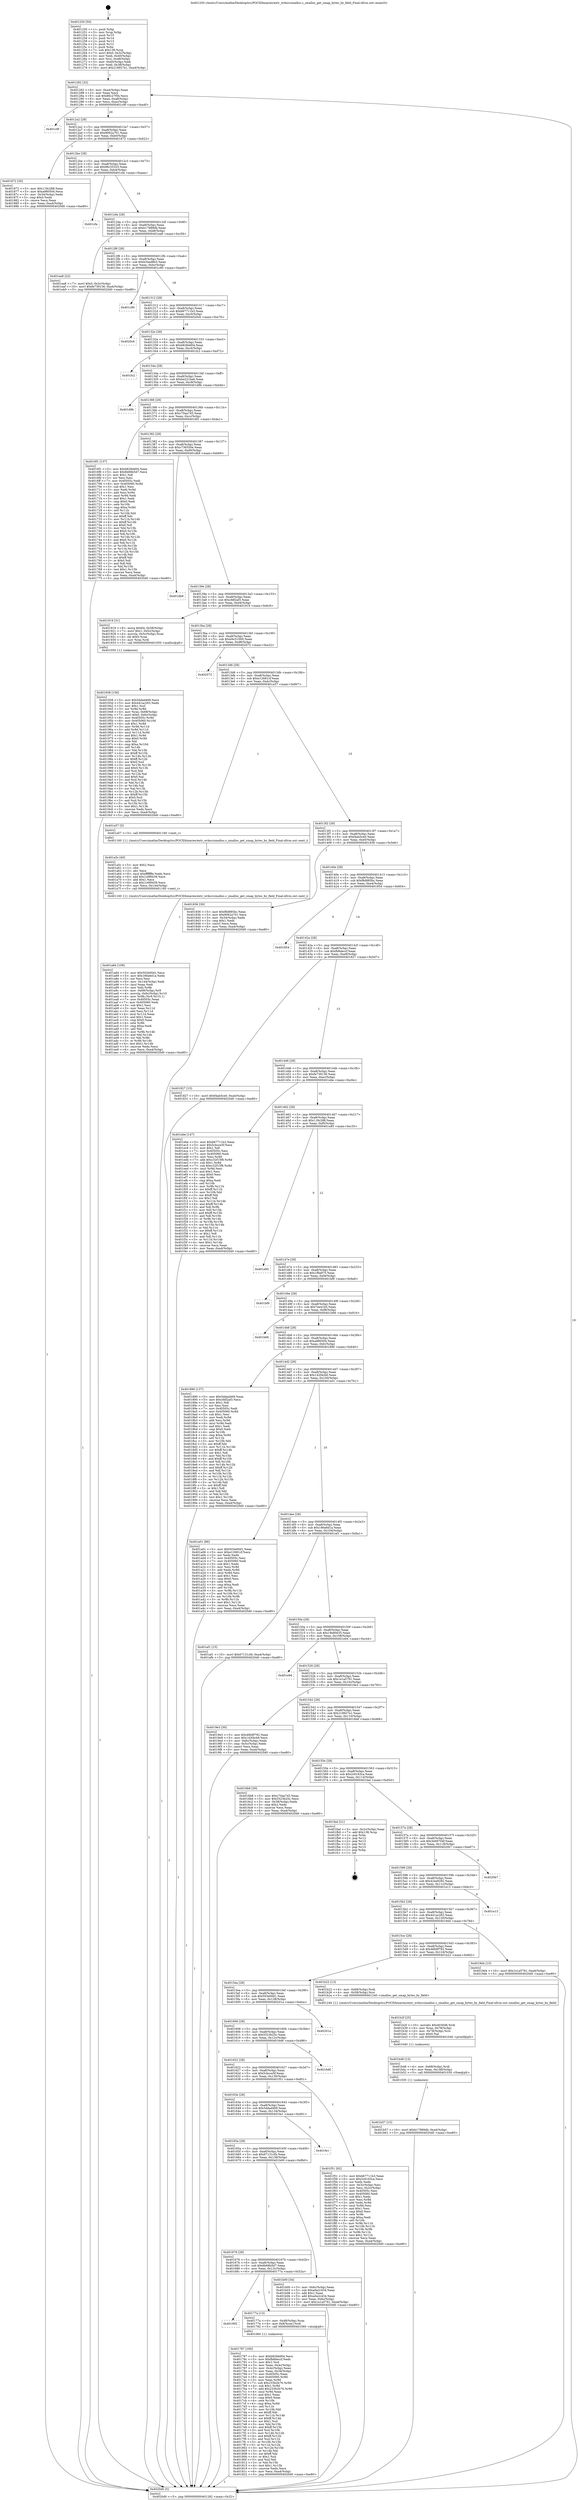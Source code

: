 digraph "0x401250" {
  label = "0x401250 (/mnt/c/Users/mathe/Desktop/tcc/POCII/binaries/extr_wrksrczmalloc.c_zmalloc_get_smap_bytes_by_field_Final-ollvm.out::main(0))"
  labelloc = "t"
  node[shape=record]

  Entry [label="",width=0.3,height=0.3,shape=circle,fillcolor=black,style=filled]
  "0x401282" [label="{
     0x401282 [32]\l
     | [instrs]\l
     &nbsp;&nbsp;0x401282 \<+6\>: mov -0xa4(%rbp),%eax\l
     &nbsp;&nbsp;0x401288 \<+2\>: mov %eax,%ecx\l
     &nbsp;&nbsp;0x40128a \<+6\>: sub $0x86c27f5b,%ecx\l
     &nbsp;&nbsp;0x401290 \<+6\>: mov %eax,-0xa8(%rbp)\l
     &nbsp;&nbsp;0x401296 \<+6\>: mov %ecx,-0xac(%rbp)\l
     &nbsp;&nbsp;0x40129c \<+6\>: je 0000000000401c9f \<main+0xa4f\>\l
  }"]
  "0x401c9f" [label="{
     0x401c9f\l
  }", style=dashed]
  "0x4012a2" [label="{
     0x4012a2 [28]\l
     | [instrs]\l
     &nbsp;&nbsp;0x4012a2 \<+5\>: jmp 00000000004012a7 \<main+0x57\>\l
     &nbsp;&nbsp;0x4012a7 \<+6\>: mov -0xa8(%rbp),%eax\l
     &nbsp;&nbsp;0x4012ad \<+5\>: sub $0x9062a701,%eax\l
     &nbsp;&nbsp;0x4012b2 \<+6\>: mov %eax,-0xb0(%rbp)\l
     &nbsp;&nbsp;0x4012b8 \<+6\>: je 0000000000401872 \<main+0x622\>\l
  }"]
  Exit [label="",width=0.3,height=0.3,shape=circle,fillcolor=black,style=filled,peripheries=2]
  "0x401872" [label="{
     0x401872 [30]\l
     | [instrs]\l
     &nbsp;&nbsp;0x401872 \<+5\>: mov $0x118c288,%eax\l
     &nbsp;&nbsp;0x401877 \<+5\>: mov $0xa980504,%ecx\l
     &nbsp;&nbsp;0x40187c \<+3\>: mov -0x34(%rbp),%edx\l
     &nbsp;&nbsp;0x40187f \<+3\>: cmp $0x0,%edx\l
     &nbsp;&nbsp;0x401882 \<+3\>: cmove %ecx,%eax\l
     &nbsp;&nbsp;0x401885 \<+6\>: mov %eax,-0xa4(%rbp)\l
     &nbsp;&nbsp;0x40188b \<+5\>: jmp 00000000004020d0 \<main+0xe80\>\l
  }"]
  "0x4012be" [label="{
     0x4012be [28]\l
     | [instrs]\l
     &nbsp;&nbsp;0x4012be \<+5\>: jmp 00000000004012c3 \<main+0x73\>\l
     &nbsp;&nbsp;0x4012c3 \<+6\>: mov -0xa8(%rbp),%eax\l
     &nbsp;&nbsp;0x4012c9 \<+5\>: sub $0x96c35325,%eax\l
     &nbsp;&nbsp;0x4012ce \<+6\>: mov %eax,-0xb4(%rbp)\l
     &nbsp;&nbsp;0x4012d4 \<+6\>: je 0000000000401cfa \<main+0xaaa\>\l
  }"]
  "0x401b57" [label="{
     0x401b57 [15]\l
     | [instrs]\l
     &nbsp;&nbsp;0x401b57 \<+10\>: movl $0xb17989db,-0xa4(%rbp)\l
     &nbsp;&nbsp;0x401b61 \<+5\>: jmp 00000000004020d0 \<main+0xe80\>\l
  }"]
  "0x401cfa" [label="{
     0x401cfa\l
  }", style=dashed]
  "0x4012da" [label="{
     0x4012da [28]\l
     | [instrs]\l
     &nbsp;&nbsp;0x4012da \<+5\>: jmp 00000000004012df \<main+0x8f\>\l
     &nbsp;&nbsp;0x4012df \<+6\>: mov -0xa8(%rbp),%eax\l
     &nbsp;&nbsp;0x4012e5 \<+5\>: sub $0xb17989db,%eax\l
     &nbsp;&nbsp;0x4012ea \<+6\>: mov %eax,-0xb8(%rbp)\l
     &nbsp;&nbsp;0x4012f0 \<+6\>: je 0000000000401ea8 \<main+0xc58\>\l
  }"]
  "0x401b48" [label="{
     0x401b48 [15]\l
     | [instrs]\l
     &nbsp;&nbsp;0x401b48 \<+4\>: mov -0x68(%rbp),%rdi\l
     &nbsp;&nbsp;0x401b4c \<+6\>: mov %eax,-0x148(%rbp)\l
     &nbsp;&nbsp;0x401b52 \<+5\>: call 0000000000401030 \<free@plt\>\l
     | [calls]\l
     &nbsp;&nbsp;0x401030 \{1\} (unknown)\l
  }"]
  "0x401ea8" [label="{
     0x401ea8 [22]\l
     | [instrs]\l
     &nbsp;&nbsp;0x401ea8 \<+7\>: movl $0x0,-0x3c(%rbp)\l
     &nbsp;&nbsp;0x401eaf \<+10\>: movl $0xfe739136,-0xa4(%rbp)\l
     &nbsp;&nbsp;0x401eb9 \<+5\>: jmp 00000000004020d0 \<main+0xe80\>\l
  }"]
  "0x4012f6" [label="{
     0x4012f6 [28]\l
     | [instrs]\l
     &nbsp;&nbsp;0x4012f6 \<+5\>: jmp 00000000004012fb \<main+0xab\>\l
     &nbsp;&nbsp;0x4012fb \<+6\>: mov -0xa8(%rbp),%eax\l
     &nbsp;&nbsp;0x401301 \<+5\>: sub $0xb34ad8b3,%eax\l
     &nbsp;&nbsp;0x401306 \<+6\>: mov %eax,-0xbc(%rbp)\l
     &nbsp;&nbsp;0x40130c \<+6\>: je 0000000000401c90 \<main+0xa40\>\l
  }"]
  "0x401b2f" [label="{
     0x401b2f [25]\l
     | [instrs]\l
     &nbsp;&nbsp;0x401b2f \<+10\>: movabs $0x4030d6,%rdi\l
     &nbsp;&nbsp;0x401b39 \<+4\>: mov %rax,-0x78(%rbp)\l
     &nbsp;&nbsp;0x401b3d \<+4\>: mov -0x78(%rbp),%rsi\l
     &nbsp;&nbsp;0x401b41 \<+2\>: mov $0x0,%al\l
     &nbsp;&nbsp;0x401b43 \<+5\>: call 0000000000401040 \<printf@plt\>\l
     | [calls]\l
     &nbsp;&nbsp;0x401040 \{1\} (unknown)\l
  }"]
  "0x401c90" [label="{
     0x401c90\l
  }", style=dashed]
  "0x401312" [label="{
     0x401312 [28]\l
     | [instrs]\l
     &nbsp;&nbsp;0x401312 \<+5\>: jmp 0000000000401317 \<main+0xc7\>\l
     &nbsp;&nbsp;0x401317 \<+6\>: mov -0xa8(%rbp),%eax\l
     &nbsp;&nbsp;0x40131d \<+5\>: sub $0xb67711b3,%eax\l
     &nbsp;&nbsp;0x401322 \<+6\>: mov %eax,-0xc0(%rbp)\l
     &nbsp;&nbsp;0x401328 \<+6\>: je 00000000004020c6 \<main+0xe76\>\l
  }"]
  "0x401a84" [label="{
     0x401a84 [109]\l
     | [instrs]\l
     &nbsp;&nbsp;0x401a84 \<+5\>: mov $0x503e00d1,%ecx\l
     &nbsp;&nbsp;0x401a89 \<+5\>: mov $0x186a6d1a,%edx\l
     &nbsp;&nbsp;0x401a8e \<+2\>: xor %esi,%esi\l
     &nbsp;&nbsp;0x401a90 \<+6\>: mov -0x144(%rbp),%edi\l
     &nbsp;&nbsp;0x401a96 \<+3\>: imul %eax,%edi\l
     &nbsp;&nbsp;0x401a99 \<+3\>: mov %dil,%r8b\l
     &nbsp;&nbsp;0x401a9c \<+4\>: mov -0x68(%rbp),%r9\l
     &nbsp;&nbsp;0x401aa0 \<+4\>: movslq -0x6c(%rbp),%r10\l
     &nbsp;&nbsp;0x401aa4 \<+4\>: mov %r8b,(%r9,%r10,1)\l
     &nbsp;&nbsp;0x401aa8 \<+7\>: mov 0x40505c,%eax\l
     &nbsp;&nbsp;0x401aaf \<+7\>: mov 0x405060,%edi\l
     &nbsp;&nbsp;0x401ab6 \<+3\>: sub $0x1,%esi\l
     &nbsp;&nbsp;0x401ab9 \<+3\>: mov %eax,%r11d\l
     &nbsp;&nbsp;0x401abc \<+3\>: add %esi,%r11d\l
     &nbsp;&nbsp;0x401abf \<+4\>: imul %r11d,%eax\l
     &nbsp;&nbsp;0x401ac3 \<+3\>: and $0x1,%eax\l
     &nbsp;&nbsp;0x401ac6 \<+3\>: cmp $0x0,%eax\l
     &nbsp;&nbsp;0x401ac9 \<+4\>: sete %r8b\l
     &nbsp;&nbsp;0x401acd \<+3\>: cmp $0xa,%edi\l
     &nbsp;&nbsp;0x401ad0 \<+3\>: setl %bl\l
     &nbsp;&nbsp;0x401ad3 \<+3\>: mov %r8b,%r14b\l
     &nbsp;&nbsp;0x401ad6 \<+3\>: and %bl,%r14b\l
     &nbsp;&nbsp;0x401ad9 \<+3\>: xor %bl,%r8b\l
     &nbsp;&nbsp;0x401adc \<+3\>: or %r8b,%r14b\l
     &nbsp;&nbsp;0x401adf \<+4\>: test $0x1,%r14b\l
     &nbsp;&nbsp;0x401ae3 \<+3\>: cmovne %edx,%ecx\l
     &nbsp;&nbsp;0x401ae6 \<+6\>: mov %ecx,-0xa4(%rbp)\l
     &nbsp;&nbsp;0x401aec \<+5\>: jmp 00000000004020d0 \<main+0xe80\>\l
  }"]
  "0x4020c6" [label="{
     0x4020c6\l
  }", style=dashed]
  "0x40132e" [label="{
     0x40132e [28]\l
     | [instrs]\l
     &nbsp;&nbsp;0x40132e \<+5\>: jmp 0000000000401333 \<main+0xe3\>\l
     &nbsp;&nbsp;0x401333 \<+6\>: mov -0xa8(%rbp),%eax\l
     &nbsp;&nbsp;0x401339 \<+5\>: sub $0xb828dd04,%eax\l
     &nbsp;&nbsp;0x40133e \<+6\>: mov %eax,-0xc4(%rbp)\l
     &nbsp;&nbsp;0x401344 \<+6\>: je 0000000000401fc2 \<main+0xd72\>\l
  }"]
  "0x401a5c" [label="{
     0x401a5c [40]\l
     | [instrs]\l
     &nbsp;&nbsp;0x401a5c \<+5\>: mov $0x2,%ecx\l
     &nbsp;&nbsp;0x401a61 \<+1\>: cltd\l
     &nbsp;&nbsp;0x401a62 \<+2\>: idiv %ecx\l
     &nbsp;&nbsp;0x401a64 \<+6\>: imul $0xfffffffe,%edx,%ecx\l
     &nbsp;&nbsp;0x401a6a \<+6\>: add $0x1c6f9439,%ecx\l
     &nbsp;&nbsp;0x401a70 \<+3\>: add $0x1,%ecx\l
     &nbsp;&nbsp;0x401a73 \<+6\>: sub $0x1c6f9439,%ecx\l
     &nbsp;&nbsp;0x401a79 \<+6\>: mov %ecx,-0x144(%rbp)\l
     &nbsp;&nbsp;0x401a7f \<+5\>: call 0000000000401160 \<next_i\>\l
     | [calls]\l
     &nbsp;&nbsp;0x401160 \{1\} (/mnt/c/Users/mathe/Desktop/tcc/POCII/binaries/extr_wrksrczmalloc.c_zmalloc_get_smap_bytes_by_field_Final-ollvm.out::next_i)\l
  }"]
  "0x401fc2" [label="{
     0x401fc2\l
  }", style=dashed]
  "0x40134a" [label="{
     0x40134a [28]\l
     | [instrs]\l
     &nbsp;&nbsp;0x40134a \<+5\>: jmp 000000000040134f \<main+0xff\>\l
     &nbsp;&nbsp;0x40134f \<+6\>: mov -0xa8(%rbp),%eax\l
     &nbsp;&nbsp;0x401355 \<+5\>: sub $0xba221ba6,%eax\l
     &nbsp;&nbsp;0x40135a \<+6\>: mov %eax,-0xc8(%rbp)\l
     &nbsp;&nbsp;0x401360 \<+6\>: je 0000000000401d9b \<main+0xb4b\>\l
  }"]
  "0x401938" [label="{
     0x401938 [156]\l
     | [instrs]\l
     &nbsp;&nbsp;0x401938 \<+5\>: mov $0x5ddad469,%ecx\l
     &nbsp;&nbsp;0x40193d \<+5\>: mov $0x441ac263,%edx\l
     &nbsp;&nbsp;0x401942 \<+3\>: mov $0x1,%sil\l
     &nbsp;&nbsp;0x401945 \<+3\>: xor %r8d,%r8d\l
     &nbsp;&nbsp;0x401948 \<+4\>: mov %rax,-0x68(%rbp)\l
     &nbsp;&nbsp;0x40194c \<+7\>: movl $0x0,-0x6c(%rbp)\l
     &nbsp;&nbsp;0x401953 \<+8\>: mov 0x40505c,%r9d\l
     &nbsp;&nbsp;0x40195b \<+8\>: mov 0x405060,%r10d\l
     &nbsp;&nbsp;0x401963 \<+4\>: sub $0x1,%r8d\l
     &nbsp;&nbsp;0x401967 \<+3\>: mov %r9d,%r11d\l
     &nbsp;&nbsp;0x40196a \<+3\>: add %r8d,%r11d\l
     &nbsp;&nbsp;0x40196d \<+4\>: imul %r11d,%r9d\l
     &nbsp;&nbsp;0x401971 \<+4\>: and $0x1,%r9d\l
     &nbsp;&nbsp;0x401975 \<+4\>: cmp $0x0,%r9d\l
     &nbsp;&nbsp;0x401979 \<+3\>: sete %bl\l
     &nbsp;&nbsp;0x40197c \<+4\>: cmp $0xa,%r10d\l
     &nbsp;&nbsp;0x401980 \<+4\>: setl %r14b\l
     &nbsp;&nbsp;0x401984 \<+3\>: mov %bl,%r15b\l
     &nbsp;&nbsp;0x401987 \<+4\>: xor $0xff,%r15b\l
     &nbsp;&nbsp;0x40198b \<+3\>: mov %r14b,%r12b\l
     &nbsp;&nbsp;0x40198e \<+4\>: xor $0xff,%r12b\l
     &nbsp;&nbsp;0x401992 \<+4\>: xor $0x0,%sil\l
     &nbsp;&nbsp;0x401996 \<+3\>: mov %r15b,%r13b\l
     &nbsp;&nbsp;0x401999 \<+4\>: and $0x0,%r13b\l
     &nbsp;&nbsp;0x40199d \<+3\>: and %sil,%bl\l
     &nbsp;&nbsp;0x4019a0 \<+3\>: mov %r12b,%al\l
     &nbsp;&nbsp;0x4019a3 \<+2\>: and $0x0,%al\l
     &nbsp;&nbsp;0x4019a5 \<+3\>: and %sil,%r14b\l
     &nbsp;&nbsp;0x4019a8 \<+3\>: or %bl,%r13b\l
     &nbsp;&nbsp;0x4019ab \<+3\>: or %r14b,%al\l
     &nbsp;&nbsp;0x4019ae \<+3\>: xor %al,%r13b\l
     &nbsp;&nbsp;0x4019b1 \<+3\>: or %r12b,%r15b\l
     &nbsp;&nbsp;0x4019b4 \<+4\>: xor $0xff,%r15b\l
     &nbsp;&nbsp;0x4019b8 \<+4\>: or $0x0,%sil\l
     &nbsp;&nbsp;0x4019bc \<+3\>: and %sil,%r15b\l
     &nbsp;&nbsp;0x4019bf \<+3\>: or %r15b,%r13b\l
     &nbsp;&nbsp;0x4019c2 \<+4\>: test $0x1,%r13b\l
     &nbsp;&nbsp;0x4019c6 \<+3\>: cmovne %edx,%ecx\l
     &nbsp;&nbsp;0x4019c9 \<+6\>: mov %ecx,-0xa4(%rbp)\l
     &nbsp;&nbsp;0x4019cf \<+5\>: jmp 00000000004020d0 \<main+0xe80\>\l
  }"]
  "0x401d9b" [label="{
     0x401d9b\l
  }", style=dashed]
  "0x401366" [label="{
     0x401366 [28]\l
     | [instrs]\l
     &nbsp;&nbsp;0x401366 \<+5\>: jmp 000000000040136b \<main+0x11b\>\l
     &nbsp;&nbsp;0x40136b \<+6\>: mov -0xa8(%rbp),%eax\l
     &nbsp;&nbsp;0x401371 \<+5\>: sub $0xc70aa745,%eax\l
     &nbsp;&nbsp;0x401376 \<+6\>: mov %eax,-0xcc(%rbp)\l
     &nbsp;&nbsp;0x40137c \<+6\>: je 00000000004016f1 \<main+0x4a1\>\l
  }"]
  "0x401787" [label="{
     0x401787 [160]\l
     | [instrs]\l
     &nbsp;&nbsp;0x401787 \<+5\>: mov $0xb828dd04,%ecx\l
     &nbsp;&nbsp;0x40178c \<+5\>: mov $0xfb8deccf,%edx\l
     &nbsp;&nbsp;0x401791 \<+3\>: mov $0x1,%sil\l
     &nbsp;&nbsp;0x401794 \<+3\>: mov %eax,-0x4c(%rbp)\l
     &nbsp;&nbsp;0x401797 \<+3\>: mov -0x4c(%rbp),%eax\l
     &nbsp;&nbsp;0x40179a \<+3\>: mov %eax,-0x34(%rbp)\l
     &nbsp;&nbsp;0x40179d \<+7\>: mov 0x40505c,%eax\l
     &nbsp;&nbsp;0x4017a4 \<+8\>: mov 0x405060,%r8d\l
     &nbsp;&nbsp;0x4017ac \<+3\>: mov %eax,%r9d\l
     &nbsp;&nbsp;0x4017af \<+7\>: sub $0x233b2b76,%r9d\l
     &nbsp;&nbsp;0x4017b6 \<+4\>: sub $0x1,%r9d\l
     &nbsp;&nbsp;0x4017ba \<+7\>: add $0x233b2b76,%r9d\l
     &nbsp;&nbsp;0x4017c1 \<+4\>: imul %r9d,%eax\l
     &nbsp;&nbsp;0x4017c5 \<+3\>: and $0x1,%eax\l
     &nbsp;&nbsp;0x4017c8 \<+3\>: cmp $0x0,%eax\l
     &nbsp;&nbsp;0x4017cb \<+4\>: sete %r10b\l
     &nbsp;&nbsp;0x4017cf \<+4\>: cmp $0xa,%r8d\l
     &nbsp;&nbsp;0x4017d3 \<+4\>: setl %r11b\l
     &nbsp;&nbsp;0x4017d7 \<+3\>: mov %r10b,%bl\l
     &nbsp;&nbsp;0x4017da \<+3\>: xor $0xff,%bl\l
     &nbsp;&nbsp;0x4017dd \<+3\>: mov %r11b,%r14b\l
     &nbsp;&nbsp;0x4017e0 \<+4\>: xor $0xff,%r14b\l
     &nbsp;&nbsp;0x4017e4 \<+4\>: xor $0x1,%sil\l
     &nbsp;&nbsp;0x4017e8 \<+3\>: mov %bl,%r15b\l
     &nbsp;&nbsp;0x4017eb \<+4\>: and $0xff,%r15b\l
     &nbsp;&nbsp;0x4017ef \<+3\>: and %sil,%r10b\l
     &nbsp;&nbsp;0x4017f2 \<+3\>: mov %r14b,%r12b\l
     &nbsp;&nbsp;0x4017f5 \<+4\>: and $0xff,%r12b\l
     &nbsp;&nbsp;0x4017f9 \<+3\>: and %sil,%r11b\l
     &nbsp;&nbsp;0x4017fc \<+3\>: or %r10b,%r15b\l
     &nbsp;&nbsp;0x4017ff \<+3\>: or %r11b,%r12b\l
     &nbsp;&nbsp;0x401802 \<+3\>: xor %r12b,%r15b\l
     &nbsp;&nbsp;0x401805 \<+3\>: or %r14b,%bl\l
     &nbsp;&nbsp;0x401808 \<+3\>: xor $0xff,%bl\l
     &nbsp;&nbsp;0x40180b \<+4\>: or $0x1,%sil\l
     &nbsp;&nbsp;0x40180f \<+3\>: and %sil,%bl\l
     &nbsp;&nbsp;0x401812 \<+3\>: or %bl,%r15b\l
     &nbsp;&nbsp;0x401815 \<+4\>: test $0x1,%r15b\l
     &nbsp;&nbsp;0x401819 \<+3\>: cmovne %edx,%ecx\l
     &nbsp;&nbsp;0x40181c \<+6\>: mov %ecx,-0xa4(%rbp)\l
     &nbsp;&nbsp;0x401822 \<+5\>: jmp 00000000004020d0 \<main+0xe80\>\l
  }"]
  "0x4016f1" [label="{
     0x4016f1 [137]\l
     | [instrs]\l
     &nbsp;&nbsp;0x4016f1 \<+5\>: mov $0xb828dd04,%eax\l
     &nbsp;&nbsp;0x4016f6 \<+5\>: mov $0x6b68b5d7,%ecx\l
     &nbsp;&nbsp;0x4016fb \<+2\>: mov $0x1,%dl\l
     &nbsp;&nbsp;0x4016fd \<+2\>: xor %esi,%esi\l
     &nbsp;&nbsp;0x4016ff \<+7\>: mov 0x40505c,%edi\l
     &nbsp;&nbsp;0x401706 \<+8\>: mov 0x405060,%r8d\l
     &nbsp;&nbsp;0x40170e \<+3\>: sub $0x1,%esi\l
     &nbsp;&nbsp;0x401711 \<+3\>: mov %edi,%r9d\l
     &nbsp;&nbsp;0x401714 \<+3\>: add %esi,%r9d\l
     &nbsp;&nbsp;0x401717 \<+4\>: imul %r9d,%edi\l
     &nbsp;&nbsp;0x40171b \<+3\>: and $0x1,%edi\l
     &nbsp;&nbsp;0x40171e \<+3\>: cmp $0x0,%edi\l
     &nbsp;&nbsp;0x401721 \<+4\>: sete %r10b\l
     &nbsp;&nbsp;0x401725 \<+4\>: cmp $0xa,%r8d\l
     &nbsp;&nbsp;0x401729 \<+4\>: setl %r11b\l
     &nbsp;&nbsp;0x40172d \<+3\>: mov %r10b,%bl\l
     &nbsp;&nbsp;0x401730 \<+3\>: xor $0xff,%bl\l
     &nbsp;&nbsp;0x401733 \<+3\>: mov %r11b,%r14b\l
     &nbsp;&nbsp;0x401736 \<+4\>: xor $0xff,%r14b\l
     &nbsp;&nbsp;0x40173a \<+3\>: xor $0x0,%dl\l
     &nbsp;&nbsp;0x40173d \<+3\>: mov %bl,%r15b\l
     &nbsp;&nbsp;0x401740 \<+4\>: and $0x0,%r15b\l
     &nbsp;&nbsp;0x401744 \<+3\>: and %dl,%r10b\l
     &nbsp;&nbsp;0x401747 \<+3\>: mov %r14b,%r12b\l
     &nbsp;&nbsp;0x40174a \<+4\>: and $0x0,%r12b\l
     &nbsp;&nbsp;0x40174e \<+3\>: and %dl,%r11b\l
     &nbsp;&nbsp;0x401751 \<+3\>: or %r10b,%r15b\l
     &nbsp;&nbsp;0x401754 \<+3\>: or %r11b,%r12b\l
     &nbsp;&nbsp;0x401757 \<+3\>: xor %r12b,%r15b\l
     &nbsp;&nbsp;0x40175a \<+3\>: or %r14b,%bl\l
     &nbsp;&nbsp;0x40175d \<+3\>: xor $0xff,%bl\l
     &nbsp;&nbsp;0x401760 \<+3\>: or $0x0,%dl\l
     &nbsp;&nbsp;0x401763 \<+2\>: and %dl,%bl\l
     &nbsp;&nbsp;0x401765 \<+3\>: or %bl,%r15b\l
     &nbsp;&nbsp;0x401768 \<+4\>: test $0x1,%r15b\l
     &nbsp;&nbsp;0x40176c \<+3\>: cmovne %ecx,%eax\l
     &nbsp;&nbsp;0x40176f \<+6\>: mov %eax,-0xa4(%rbp)\l
     &nbsp;&nbsp;0x401775 \<+5\>: jmp 00000000004020d0 \<main+0xe80\>\l
  }"]
  "0x401382" [label="{
     0x401382 [28]\l
     | [instrs]\l
     &nbsp;&nbsp;0x401382 \<+5\>: jmp 0000000000401387 \<main+0x137\>\l
     &nbsp;&nbsp;0x401387 \<+6\>: mov -0xa8(%rbp),%eax\l
     &nbsp;&nbsp;0x40138d \<+5\>: sub $0xc736550e,%eax\l
     &nbsp;&nbsp;0x401392 \<+6\>: mov %eax,-0xd0(%rbp)\l
     &nbsp;&nbsp;0x401398 \<+6\>: je 0000000000401db9 \<main+0xb69\>\l
  }"]
  "0x401692" [label="{
     0x401692\l
  }", style=dashed]
  "0x401db9" [label="{
     0x401db9\l
  }", style=dashed]
  "0x40139e" [label="{
     0x40139e [28]\l
     | [instrs]\l
     &nbsp;&nbsp;0x40139e \<+5\>: jmp 00000000004013a3 \<main+0x153\>\l
     &nbsp;&nbsp;0x4013a3 \<+6\>: mov -0xa8(%rbp),%eax\l
     &nbsp;&nbsp;0x4013a9 \<+5\>: sub $0xcfdf2af3,%eax\l
     &nbsp;&nbsp;0x4013ae \<+6\>: mov %eax,-0xd4(%rbp)\l
     &nbsp;&nbsp;0x4013b4 \<+6\>: je 0000000000401919 \<main+0x6c9\>\l
  }"]
  "0x40177a" [label="{
     0x40177a [13]\l
     | [instrs]\l
     &nbsp;&nbsp;0x40177a \<+4\>: mov -0x48(%rbp),%rax\l
     &nbsp;&nbsp;0x40177e \<+4\>: mov 0x8(%rax),%rdi\l
     &nbsp;&nbsp;0x401782 \<+5\>: call 0000000000401060 \<atoi@plt\>\l
     | [calls]\l
     &nbsp;&nbsp;0x401060 \{1\} (unknown)\l
  }"]
  "0x401919" [label="{
     0x401919 [31]\l
     | [instrs]\l
     &nbsp;&nbsp;0x401919 \<+8\>: movq $0x64,-0x58(%rbp)\l
     &nbsp;&nbsp;0x401921 \<+7\>: movl $0x1,-0x5c(%rbp)\l
     &nbsp;&nbsp;0x401928 \<+4\>: movslq -0x5c(%rbp),%rax\l
     &nbsp;&nbsp;0x40192c \<+4\>: shl $0x0,%rax\l
     &nbsp;&nbsp;0x401930 \<+3\>: mov %rax,%rdi\l
     &nbsp;&nbsp;0x401933 \<+5\>: call 0000000000401050 \<malloc@plt\>\l
     | [calls]\l
     &nbsp;&nbsp;0x401050 \{1\} (unknown)\l
  }"]
  "0x4013ba" [label="{
     0x4013ba [28]\l
     | [instrs]\l
     &nbsp;&nbsp;0x4013ba \<+5\>: jmp 00000000004013bf \<main+0x16f\>\l
     &nbsp;&nbsp;0x4013bf \<+6\>: mov -0xa8(%rbp),%eax\l
     &nbsp;&nbsp;0x4013c5 \<+5\>: sub $0xd4c51000,%eax\l
     &nbsp;&nbsp;0x4013ca \<+6\>: mov %eax,-0xd8(%rbp)\l
     &nbsp;&nbsp;0x4013d0 \<+6\>: je 0000000000402072 \<main+0xe22\>\l
  }"]
  "0x401676" [label="{
     0x401676 [28]\l
     | [instrs]\l
     &nbsp;&nbsp;0x401676 \<+5\>: jmp 000000000040167b \<main+0x42b\>\l
     &nbsp;&nbsp;0x40167b \<+6\>: mov -0xa8(%rbp),%eax\l
     &nbsp;&nbsp;0x401681 \<+5\>: sub $0x6b68b5d7,%eax\l
     &nbsp;&nbsp;0x401686 \<+6\>: mov %eax,-0x13c(%rbp)\l
     &nbsp;&nbsp;0x40168c \<+6\>: je 000000000040177a \<main+0x52a\>\l
  }"]
  "0x402072" [label="{
     0x402072\l
  }", style=dashed]
  "0x4013d6" [label="{
     0x4013d6 [28]\l
     | [instrs]\l
     &nbsp;&nbsp;0x4013d6 \<+5\>: jmp 00000000004013db \<main+0x18b\>\l
     &nbsp;&nbsp;0x4013db \<+6\>: mov -0xa8(%rbp),%eax\l
     &nbsp;&nbsp;0x4013e1 \<+5\>: sub $0xe12681cf,%eax\l
     &nbsp;&nbsp;0x4013e6 \<+6\>: mov %eax,-0xdc(%rbp)\l
     &nbsp;&nbsp;0x4013ec \<+6\>: je 0000000000401a57 \<main+0x807\>\l
  }"]
  "0x401b00" [label="{
     0x401b00 [34]\l
     | [instrs]\l
     &nbsp;&nbsp;0x401b00 \<+3\>: mov -0x6c(%rbp),%eax\l
     &nbsp;&nbsp;0x401b03 \<+5\>: sub $0xa0a2c434,%eax\l
     &nbsp;&nbsp;0x401b08 \<+3\>: add $0x1,%eax\l
     &nbsp;&nbsp;0x401b0b \<+5\>: add $0xa0a2c434,%eax\l
     &nbsp;&nbsp;0x401b10 \<+3\>: mov %eax,-0x6c(%rbp)\l
     &nbsp;&nbsp;0x401b13 \<+10\>: movl $0x1e1a5791,-0xa4(%rbp)\l
     &nbsp;&nbsp;0x401b1d \<+5\>: jmp 00000000004020d0 \<main+0xe80\>\l
  }"]
  "0x401a57" [label="{
     0x401a57 [5]\l
     | [instrs]\l
     &nbsp;&nbsp;0x401a57 \<+5\>: call 0000000000401160 \<next_i\>\l
     | [calls]\l
     &nbsp;&nbsp;0x401160 \{1\} (/mnt/c/Users/mathe/Desktop/tcc/POCII/binaries/extr_wrksrczmalloc.c_zmalloc_get_smap_bytes_by_field_Final-ollvm.out::next_i)\l
  }"]
  "0x4013f2" [label="{
     0x4013f2 [28]\l
     | [instrs]\l
     &nbsp;&nbsp;0x4013f2 \<+5\>: jmp 00000000004013f7 \<main+0x1a7\>\l
     &nbsp;&nbsp;0x4013f7 \<+6\>: mov -0xa8(%rbp),%eax\l
     &nbsp;&nbsp;0x4013fd \<+5\>: sub $0xf4ab5ce0,%eax\l
     &nbsp;&nbsp;0x401402 \<+6\>: mov %eax,-0xe0(%rbp)\l
     &nbsp;&nbsp;0x401408 \<+6\>: je 0000000000401836 \<main+0x5e6\>\l
  }"]
  "0x40165a" [label="{
     0x40165a [28]\l
     | [instrs]\l
     &nbsp;&nbsp;0x40165a \<+5\>: jmp 000000000040165f \<main+0x40f\>\l
     &nbsp;&nbsp;0x40165f \<+6\>: mov -0xa8(%rbp),%eax\l
     &nbsp;&nbsp;0x401665 \<+5\>: sub $0x67131cf4,%eax\l
     &nbsp;&nbsp;0x40166a \<+6\>: mov %eax,-0x138(%rbp)\l
     &nbsp;&nbsp;0x401670 \<+6\>: je 0000000000401b00 \<main+0x8b0\>\l
  }"]
  "0x401836" [label="{
     0x401836 [30]\l
     | [instrs]\l
     &nbsp;&nbsp;0x401836 \<+5\>: mov $0xf8d885bc,%eax\l
     &nbsp;&nbsp;0x40183b \<+5\>: mov $0x9062a701,%ecx\l
     &nbsp;&nbsp;0x401840 \<+3\>: mov -0x34(%rbp),%edx\l
     &nbsp;&nbsp;0x401843 \<+3\>: cmp $0x1,%edx\l
     &nbsp;&nbsp;0x401846 \<+3\>: cmovl %ecx,%eax\l
     &nbsp;&nbsp;0x401849 \<+6\>: mov %eax,-0xa4(%rbp)\l
     &nbsp;&nbsp;0x40184f \<+5\>: jmp 00000000004020d0 \<main+0xe80\>\l
  }"]
  "0x40140e" [label="{
     0x40140e [28]\l
     | [instrs]\l
     &nbsp;&nbsp;0x40140e \<+5\>: jmp 0000000000401413 \<main+0x1c3\>\l
     &nbsp;&nbsp;0x401413 \<+6\>: mov -0xa8(%rbp),%eax\l
     &nbsp;&nbsp;0x401419 \<+5\>: sub $0xf8d885bc,%eax\l
     &nbsp;&nbsp;0x40141e \<+6\>: mov %eax,-0xe4(%rbp)\l
     &nbsp;&nbsp;0x401424 \<+6\>: je 0000000000401854 \<main+0x604\>\l
  }"]
  "0x401fe1" [label="{
     0x401fe1\l
  }", style=dashed]
  "0x401854" [label="{
     0x401854\l
  }", style=dashed]
  "0x40142a" [label="{
     0x40142a [28]\l
     | [instrs]\l
     &nbsp;&nbsp;0x40142a \<+5\>: jmp 000000000040142f \<main+0x1df\>\l
     &nbsp;&nbsp;0x40142f \<+6\>: mov -0xa8(%rbp),%eax\l
     &nbsp;&nbsp;0x401435 \<+5\>: sub $0xfb8deccf,%eax\l
     &nbsp;&nbsp;0x40143a \<+6\>: mov %eax,-0xe8(%rbp)\l
     &nbsp;&nbsp;0x401440 \<+6\>: je 0000000000401827 \<main+0x5d7\>\l
  }"]
  "0x40163e" [label="{
     0x40163e [28]\l
     | [instrs]\l
     &nbsp;&nbsp;0x40163e \<+5\>: jmp 0000000000401643 \<main+0x3f3\>\l
     &nbsp;&nbsp;0x401643 \<+6\>: mov -0xa8(%rbp),%eax\l
     &nbsp;&nbsp;0x401649 \<+5\>: sub $0x5ddad469,%eax\l
     &nbsp;&nbsp;0x40164e \<+6\>: mov %eax,-0x134(%rbp)\l
     &nbsp;&nbsp;0x401654 \<+6\>: je 0000000000401fe1 \<main+0xd91\>\l
  }"]
  "0x401827" [label="{
     0x401827 [15]\l
     | [instrs]\l
     &nbsp;&nbsp;0x401827 \<+10\>: movl $0xf4ab5ce0,-0xa4(%rbp)\l
     &nbsp;&nbsp;0x401831 \<+5\>: jmp 00000000004020d0 \<main+0xe80\>\l
  }"]
  "0x401446" [label="{
     0x401446 [28]\l
     | [instrs]\l
     &nbsp;&nbsp;0x401446 \<+5\>: jmp 000000000040144b \<main+0x1fb\>\l
     &nbsp;&nbsp;0x40144b \<+6\>: mov -0xa8(%rbp),%eax\l
     &nbsp;&nbsp;0x401451 \<+5\>: sub $0xfe739136,%eax\l
     &nbsp;&nbsp;0x401456 \<+6\>: mov %eax,-0xec(%rbp)\l
     &nbsp;&nbsp;0x40145c \<+6\>: je 0000000000401ebe \<main+0xc6e\>\l
  }"]
  "0x401f51" [label="{
     0x401f51 [92]\l
     | [instrs]\l
     &nbsp;&nbsp;0x401f51 \<+5\>: mov $0xb67711b3,%eax\l
     &nbsp;&nbsp;0x401f56 \<+5\>: mov $0x2c6163ca,%ecx\l
     &nbsp;&nbsp;0x401f5b \<+2\>: xor %edx,%edx\l
     &nbsp;&nbsp;0x401f5d \<+3\>: mov -0x3c(%rbp),%esi\l
     &nbsp;&nbsp;0x401f60 \<+3\>: mov %esi,-0x2c(%rbp)\l
     &nbsp;&nbsp;0x401f63 \<+7\>: mov 0x40505c,%esi\l
     &nbsp;&nbsp;0x401f6a \<+7\>: mov 0x405060,%edi\l
     &nbsp;&nbsp;0x401f71 \<+3\>: sub $0x1,%edx\l
     &nbsp;&nbsp;0x401f74 \<+3\>: mov %esi,%r8d\l
     &nbsp;&nbsp;0x401f77 \<+3\>: add %edx,%r8d\l
     &nbsp;&nbsp;0x401f7a \<+4\>: imul %r8d,%esi\l
     &nbsp;&nbsp;0x401f7e \<+3\>: and $0x1,%esi\l
     &nbsp;&nbsp;0x401f81 \<+3\>: cmp $0x0,%esi\l
     &nbsp;&nbsp;0x401f84 \<+4\>: sete %r9b\l
     &nbsp;&nbsp;0x401f88 \<+3\>: cmp $0xa,%edi\l
     &nbsp;&nbsp;0x401f8b \<+4\>: setl %r10b\l
     &nbsp;&nbsp;0x401f8f \<+3\>: mov %r9b,%r11b\l
     &nbsp;&nbsp;0x401f92 \<+3\>: and %r10b,%r11b\l
     &nbsp;&nbsp;0x401f95 \<+3\>: xor %r10b,%r9b\l
     &nbsp;&nbsp;0x401f98 \<+3\>: or %r9b,%r11b\l
     &nbsp;&nbsp;0x401f9b \<+4\>: test $0x1,%r11b\l
     &nbsp;&nbsp;0x401f9f \<+3\>: cmovne %ecx,%eax\l
     &nbsp;&nbsp;0x401fa2 \<+6\>: mov %eax,-0xa4(%rbp)\l
     &nbsp;&nbsp;0x401fa8 \<+5\>: jmp 00000000004020d0 \<main+0xe80\>\l
  }"]
  "0x401ebe" [label="{
     0x401ebe [147]\l
     | [instrs]\l
     &nbsp;&nbsp;0x401ebe \<+5\>: mov $0xb67711b3,%eax\l
     &nbsp;&nbsp;0x401ec3 \<+5\>: mov $0x5cbcce5f,%ecx\l
     &nbsp;&nbsp;0x401ec8 \<+2\>: mov $0x1,%dl\l
     &nbsp;&nbsp;0x401eca \<+7\>: mov 0x40505c,%esi\l
     &nbsp;&nbsp;0x401ed1 \<+7\>: mov 0x405060,%edi\l
     &nbsp;&nbsp;0x401ed8 \<+3\>: mov %esi,%r8d\l
     &nbsp;&nbsp;0x401edb \<+7\>: add $0xc32f15f8,%r8d\l
     &nbsp;&nbsp;0x401ee2 \<+4\>: sub $0x1,%r8d\l
     &nbsp;&nbsp;0x401ee6 \<+7\>: sub $0xc32f15f8,%r8d\l
     &nbsp;&nbsp;0x401eed \<+4\>: imul %r8d,%esi\l
     &nbsp;&nbsp;0x401ef1 \<+3\>: and $0x1,%esi\l
     &nbsp;&nbsp;0x401ef4 \<+3\>: cmp $0x0,%esi\l
     &nbsp;&nbsp;0x401ef7 \<+4\>: sete %r9b\l
     &nbsp;&nbsp;0x401efb \<+3\>: cmp $0xa,%edi\l
     &nbsp;&nbsp;0x401efe \<+4\>: setl %r10b\l
     &nbsp;&nbsp;0x401f02 \<+3\>: mov %r9b,%r11b\l
     &nbsp;&nbsp;0x401f05 \<+4\>: xor $0xff,%r11b\l
     &nbsp;&nbsp;0x401f09 \<+3\>: mov %r10b,%bl\l
     &nbsp;&nbsp;0x401f0c \<+3\>: xor $0xff,%bl\l
     &nbsp;&nbsp;0x401f0f \<+3\>: xor $0x1,%dl\l
     &nbsp;&nbsp;0x401f12 \<+3\>: mov %r11b,%r14b\l
     &nbsp;&nbsp;0x401f15 \<+4\>: and $0xff,%r14b\l
     &nbsp;&nbsp;0x401f19 \<+3\>: and %dl,%r9b\l
     &nbsp;&nbsp;0x401f1c \<+3\>: mov %bl,%r15b\l
     &nbsp;&nbsp;0x401f1f \<+4\>: and $0xff,%r15b\l
     &nbsp;&nbsp;0x401f23 \<+3\>: and %dl,%r10b\l
     &nbsp;&nbsp;0x401f26 \<+3\>: or %r9b,%r14b\l
     &nbsp;&nbsp;0x401f29 \<+3\>: or %r10b,%r15b\l
     &nbsp;&nbsp;0x401f2c \<+3\>: xor %r15b,%r14b\l
     &nbsp;&nbsp;0x401f2f \<+3\>: or %bl,%r11b\l
     &nbsp;&nbsp;0x401f32 \<+4\>: xor $0xff,%r11b\l
     &nbsp;&nbsp;0x401f36 \<+3\>: or $0x1,%dl\l
     &nbsp;&nbsp;0x401f39 \<+3\>: and %dl,%r11b\l
     &nbsp;&nbsp;0x401f3c \<+3\>: or %r11b,%r14b\l
     &nbsp;&nbsp;0x401f3f \<+4\>: test $0x1,%r14b\l
     &nbsp;&nbsp;0x401f43 \<+3\>: cmovne %ecx,%eax\l
     &nbsp;&nbsp;0x401f46 \<+6\>: mov %eax,-0xa4(%rbp)\l
     &nbsp;&nbsp;0x401f4c \<+5\>: jmp 00000000004020d0 \<main+0xe80\>\l
  }"]
  "0x401462" [label="{
     0x401462 [28]\l
     | [instrs]\l
     &nbsp;&nbsp;0x401462 \<+5\>: jmp 0000000000401467 \<main+0x217\>\l
     &nbsp;&nbsp;0x401467 \<+6\>: mov -0xa8(%rbp),%eax\l
     &nbsp;&nbsp;0x40146d \<+5\>: sub $0x118c288,%eax\l
     &nbsp;&nbsp;0x401472 \<+6\>: mov %eax,-0xf0(%rbp)\l
     &nbsp;&nbsp;0x401478 \<+6\>: je 0000000000401e85 \<main+0xc35\>\l
  }"]
  "0x401622" [label="{
     0x401622 [28]\l
     | [instrs]\l
     &nbsp;&nbsp;0x401622 \<+5\>: jmp 0000000000401627 \<main+0x3d7\>\l
     &nbsp;&nbsp;0x401627 \<+6\>: mov -0xa8(%rbp),%eax\l
     &nbsp;&nbsp;0x40162d \<+5\>: sub $0x5cbcce5f,%eax\l
     &nbsp;&nbsp;0x401632 \<+6\>: mov %eax,-0x130(%rbp)\l
     &nbsp;&nbsp;0x401638 \<+6\>: je 0000000000401f51 \<main+0xd01\>\l
  }"]
  "0x401e85" [label="{
     0x401e85\l
  }", style=dashed]
  "0x40147e" [label="{
     0x40147e [28]\l
     | [instrs]\l
     &nbsp;&nbsp;0x40147e \<+5\>: jmp 0000000000401483 \<main+0x233\>\l
     &nbsp;&nbsp;0x401483 \<+6\>: mov -0xa8(%rbp),%eax\l
     &nbsp;&nbsp;0x401489 \<+5\>: sub $0x1f8a975,%eax\l
     &nbsp;&nbsp;0x40148e \<+6\>: mov %eax,-0xf4(%rbp)\l
     &nbsp;&nbsp;0x401494 \<+6\>: je 0000000000401bf9 \<main+0x9a9\>\l
  }"]
  "0x4016d6" [label="{
     0x4016d6\l
  }", style=dashed]
  "0x401bf9" [label="{
     0x401bf9\l
  }", style=dashed]
  "0x40149a" [label="{
     0x40149a [28]\l
     | [instrs]\l
     &nbsp;&nbsp;0x40149a \<+5\>: jmp 000000000040149f \<main+0x24f\>\l
     &nbsp;&nbsp;0x40149f \<+6\>: mov -0xa8(%rbp),%eax\l
     &nbsp;&nbsp;0x4014a5 \<+5\>: sub $0x7ee41b5,%eax\l
     &nbsp;&nbsp;0x4014aa \<+6\>: mov %eax,-0xf8(%rbp)\l
     &nbsp;&nbsp;0x4014b0 \<+6\>: je 0000000000401b66 \<main+0x916\>\l
  }"]
  "0x401606" [label="{
     0x401606 [28]\l
     | [instrs]\l
     &nbsp;&nbsp;0x401606 \<+5\>: jmp 000000000040160b \<main+0x3bb\>\l
     &nbsp;&nbsp;0x40160b \<+6\>: mov -0xa8(%rbp),%eax\l
     &nbsp;&nbsp;0x401611 \<+5\>: sub $0x5523b25c,%eax\l
     &nbsp;&nbsp;0x401616 \<+6\>: mov %eax,-0x12c(%rbp)\l
     &nbsp;&nbsp;0x40161c \<+6\>: je 00000000004016d6 \<main+0x486\>\l
  }"]
  "0x401b66" [label="{
     0x401b66\l
  }", style=dashed]
  "0x4014b6" [label="{
     0x4014b6 [28]\l
     | [instrs]\l
     &nbsp;&nbsp;0x4014b6 \<+5\>: jmp 00000000004014bb \<main+0x26b\>\l
     &nbsp;&nbsp;0x4014bb \<+6\>: mov -0xa8(%rbp),%eax\l
     &nbsp;&nbsp;0x4014c1 \<+5\>: sub $0xa980504,%eax\l
     &nbsp;&nbsp;0x4014c6 \<+6\>: mov %eax,-0xfc(%rbp)\l
     &nbsp;&nbsp;0x4014cc \<+6\>: je 0000000000401890 \<main+0x640\>\l
  }"]
  "0x40201a" [label="{
     0x40201a\l
  }", style=dashed]
  "0x401890" [label="{
     0x401890 [137]\l
     | [instrs]\l
     &nbsp;&nbsp;0x401890 \<+5\>: mov $0x5ddad469,%eax\l
     &nbsp;&nbsp;0x401895 \<+5\>: mov $0xcfdf2af3,%ecx\l
     &nbsp;&nbsp;0x40189a \<+2\>: mov $0x1,%dl\l
     &nbsp;&nbsp;0x40189c \<+2\>: xor %esi,%esi\l
     &nbsp;&nbsp;0x40189e \<+7\>: mov 0x40505c,%edi\l
     &nbsp;&nbsp;0x4018a5 \<+8\>: mov 0x405060,%r8d\l
     &nbsp;&nbsp;0x4018ad \<+3\>: sub $0x1,%esi\l
     &nbsp;&nbsp;0x4018b0 \<+3\>: mov %edi,%r9d\l
     &nbsp;&nbsp;0x4018b3 \<+3\>: add %esi,%r9d\l
     &nbsp;&nbsp;0x4018b6 \<+4\>: imul %r9d,%edi\l
     &nbsp;&nbsp;0x4018ba \<+3\>: and $0x1,%edi\l
     &nbsp;&nbsp;0x4018bd \<+3\>: cmp $0x0,%edi\l
     &nbsp;&nbsp;0x4018c0 \<+4\>: sete %r10b\l
     &nbsp;&nbsp;0x4018c4 \<+4\>: cmp $0xa,%r8d\l
     &nbsp;&nbsp;0x4018c8 \<+4\>: setl %r11b\l
     &nbsp;&nbsp;0x4018cc \<+3\>: mov %r10b,%bl\l
     &nbsp;&nbsp;0x4018cf \<+3\>: xor $0xff,%bl\l
     &nbsp;&nbsp;0x4018d2 \<+3\>: mov %r11b,%r14b\l
     &nbsp;&nbsp;0x4018d5 \<+4\>: xor $0xff,%r14b\l
     &nbsp;&nbsp;0x4018d9 \<+3\>: xor $0x1,%dl\l
     &nbsp;&nbsp;0x4018dc \<+3\>: mov %bl,%r15b\l
     &nbsp;&nbsp;0x4018df \<+4\>: and $0xff,%r15b\l
     &nbsp;&nbsp;0x4018e3 \<+3\>: and %dl,%r10b\l
     &nbsp;&nbsp;0x4018e6 \<+3\>: mov %r14b,%r12b\l
     &nbsp;&nbsp;0x4018e9 \<+4\>: and $0xff,%r12b\l
     &nbsp;&nbsp;0x4018ed \<+3\>: and %dl,%r11b\l
     &nbsp;&nbsp;0x4018f0 \<+3\>: or %r10b,%r15b\l
     &nbsp;&nbsp;0x4018f3 \<+3\>: or %r11b,%r12b\l
     &nbsp;&nbsp;0x4018f6 \<+3\>: xor %r12b,%r15b\l
     &nbsp;&nbsp;0x4018f9 \<+3\>: or %r14b,%bl\l
     &nbsp;&nbsp;0x4018fc \<+3\>: xor $0xff,%bl\l
     &nbsp;&nbsp;0x4018ff \<+3\>: or $0x1,%dl\l
     &nbsp;&nbsp;0x401902 \<+2\>: and %dl,%bl\l
     &nbsp;&nbsp;0x401904 \<+3\>: or %bl,%r15b\l
     &nbsp;&nbsp;0x401907 \<+4\>: test $0x1,%r15b\l
     &nbsp;&nbsp;0x40190b \<+3\>: cmovne %ecx,%eax\l
     &nbsp;&nbsp;0x40190e \<+6\>: mov %eax,-0xa4(%rbp)\l
     &nbsp;&nbsp;0x401914 \<+5\>: jmp 00000000004020d0 \<main+0xe80\>\l
  }"]
  "0x4014d2" [label="{
     0x4014d2 [28]\l
     | [instrs]\l
     &nbsp;&nbsp;0x4014d2 \<+5\>: jmp 00000000004014d7 \<main+0x287\>\l
     &nbsp;&nbsp;0x4014d7 \<+6\>: mov -0xa8(%rbp),%eax\l
     &nbsp;&nbsp;0x4014dd \<+5\>: sub $0x142f4cb9,%eax\l
     &nbsp;&nbsp;0x4014e2 \<+6\>: mov %eax,-0x100(%rbp)\l
     &nbsp;&nbsp;0x4014e8 \<+6\>: je 0000000000401a01 \<main+0x7b1\>\l
  }"]
  "0x4015ea" [label="{
     0x4015ea [28]\l
     | [instrs]\l
     &nbsp;&nbsp;0x4015ea \<+5\>: jmp 00000000004015ef \<main+0x39f\>\l
     &nbsp;&nbsp;0x4015ef \<+6\>: mov -0xa8(%rbp),%eax\l
     &nbsp;&nbsp;0x4015f5 \<+5\>: sub $0x503e00d1,%eax\l
     &nbsp;&nbsp;0x4015fa \<+6\>: mov %eax,-0x128(%rbp)\l
     &nbsp;&nbsp;0x401600 \<+6\>: je 000000000040201a \<main+0xdca\>\l
  }"]
  "0x401a01" [label="{
     0x401a01 [86]\l
     | [instrs]\l
     &nbsp;&nbsp;0x401a01 \<+5\>: mov $0x503e00d1,%eax\l
     &nbsp;&nbsp;0x401a06 \<+5\>: mov $0xe12681cf,%ecx\l
     &nbsp;&nbsp;0x401a0b \<+2\>: xor %edx,%edx\l
     &nbsp;&nbsp;0x401a0d \<+7\>: mov 0x40505c,%esi\l
     &nbsp;&nbsp;0x401a14 \<+7\>: mov 0x405060,%edi\l
     &nbsp;&nbsp;0x401a1b \<+3\>: sub $0x1,%edx\l
     &nbsp;&nbsp;0x401a1e \<+3\>: mov %esi,%r8d\l
     &nbsp;&nbsp;0x401a21 \<+3\>: add %edx,%r8d\l
     &nbsp;&nbsp;0x401a24 \<+4\>: imul %r8d,%esi\l
     &nbsp;&nbsp;0x401a28 \<+3\>: and $0x1,%esi\l
     &nbsp;&nbsp;0x401a2b \<+3\>: cmp $0x0,%esi\l
     &nbsp;&nbsp;0x401a2e \<+4\>: sete %r9b\l
     &nbsp;&nbsp;0x401a32 \<+3\>: cmp $0xa,%edi\l
     &nbsp;&nbsp;0x401a35 \<+4\>: setl %r10b\l
     &nbsp;&nbsp;0x401a39 \<+3\>: mov %r9b,%r11b\l
     &nbsp;&nbsp;0x401a3c \<+3\>: and %r10b,%r11b\l
     &nbsp;&nbsp;0x401a3f \<+3\>: xor %r10b,%r9b\l
     &nbsp;&nbsp;0x401a42 \<+3\>: or %r9b,%r11b\l
     &nbsp;&nbsp;0x401a45 \<+4\>: test $0x1,%r11b\l
     &nbsp;&nbsp;0x401a49 \<+3\>: cmovne %ecx,%eax\l
     &nbsp;&nbsp;0x401a4c \<+6\>: mov %eax,-0xa4(%rbp)\l
     &nbsp;&nbsp;0x401a52 \<+5\>: jmp 00000000004020d0 \<main+0xe80\>\l
  }"]
  "0x4014ee" [label="{
     0x4014ee [28]\l
     | [instrs]\l
     &nbsp;&nbsp;0x4014ee \<+5\>: jmp 00000000004014f3 \<main+0x2a3\>\l
     &nbsp;&nbsp;0x4014f3 \<+6\>: mov -0xa8(%rbp),%eax\l
     &nbsp;&nbsp;0x4014f9 \<+5\>: sub $0x186a6d1a,%eax\l
     &nbsp;&nbsp;0x4014fe \<+6\>: mov %eax,-0x104(%rbp)\l
     &nbsp;&nbsp;0x401504 \<+6\>: je 0000000000401af1 \<main+0x8a1\>\l
  }"]
  "0x401b22" [label="{
     0x401b22 [13]\l
     | [instrs]\l
     &nbsp;&nbsp;0x401b22 \<+4\>: mov -0x68(%rbp),%rdi\l
     &nbsp;&nbsp;0x401b26 \<+4\>: mov -0x58(%rbp),%rsi\l
     &nbsp;&nbsp;0x401b2a \<+5\>: call 0000000000401240 \<zmalloc_get_smap_bytes_by_field\>\l
     | [calls]\l
     &nbsp;&nbsp;0x401240 \{1\} (/mnt/c/Users/mathe/Desktop/tcc/POCII/binaries/extr_wrksrczmalloc.c_zmalloc_get_smap_bytes_by_field_Final-ollvm.out::zmalloc_get_smap_bytes_by_field)\l
  }"]
  "0x401af1" [label="{
     0x401af1 [15]\l
     | [instrs]\l
     &nbsp;&nbsp;0x401af1 \<+10\>: movl $0x67131cf4,-0xa4(%rbp)\l
     &nbsp;&nbsp;0x401afb \<+5\>: jmp 00000000004020d0 \<main+0xe80\>\l
  }"]
  "0x40150a" [label="{
     0x40150a [28]\l
     | [instrs]\l
     &nbsp;&nbsp;0x40150a \<+5\>: jmp 000000000040150f \<main+0x2bf\>\l
     &nbsp;&nbsp;0x40150f \<+6\>: mov -0xa8(%rbp),%eax\l
     &nbsp;&nbsp;0x401515 \<+5\>: sub $0x19e80e35,%eax\l
     &nbsp;&nbsp;0x40151a \<+6\>: mov %eax,-0x108(%rbp)\l
     &nbsp;&nbsp;0x401520 \<+6\>: je 0000000000401e94 \<main+0xc44\>\l
  }"]
  "0x4015ce" [label="{
     0x4015ce [28]\l
     | [instrs]\l
     &nbsp;&nbsp;0x4015ce \<+5\>: jmp 00000000004015d3 \<main+0x383\>\l
     &nbsp;&nbsp;0x4015d3 \<+6\>: mov -0xa8(%rbp),%eax\l
     &nbsp;&nbsp;0x4015d9 \<+5\>: sub $0x46b9f792,%eax\l
     &nbsp;&nbsp;0x4015de \<+6\>: mov %eax,-0x124(%rbp)\l
     &nbsp;&nbsp;0x4015e4 \<+6\>: je 0000000000401b22 \<main+0x8d2\>\l
  }"]
  "0x401e94" [label="{
     0x401e94\l
  }", style=dashed]
  "0x401526" [label="{
     0x401526 [28]\l
     | [instrs]\l
     &nbsp;&nbsp;0x401526 \<+5\>: jmp 000000000040152b \<main+0x2db\>\l
     &nbsp;&nbsp;0x40152b \<+6\>: mov -0xa8(%rbp),%eax\l
     &nbsp;&nbsp;0x401531 \<+5\>: sub $0x1e1a5791,%eax\l
     &nbsp;&nbsp;0x401536 \<+6\>: mov %eax,-0x10c(%rbp)\l
     &nbsp;&nbsp;0x40153c \<+6\>: je 00000000004019e3 \<main+0x793\>\l
  }"]
  "0x4019d4" [label="{
     0x4019d4 [15]\l
     | [instrs]\l
     &nbsp;&nbsp;0x4019d4 \<+10\>: movl $0x1e1a5791,-0xa4(%rbp)\l
     &nbsp;&nbsp;0x4019de \<+5\>: jmp 00000000004020d0 \<main+0xe80\>\l
  }"]
  "0x4019e3" [label="{
     0x4019e3 [30]\l
     | [instrs]\l
     &nbsp;&nbsp;0x4019e3 \<+5\>: mov $0x46b9f792,%eax\l
     &nbsp;&nbsp;0x4019e8 \<+5\>: mov $0x142f4cb9,%ecx\l
     &nbsp;&nbsp;0x4019ed \<+3\>: mov -0x6c(%rbp),%edx\l
     &nbsp;&nbsp;0x4019f0 \<+3\>: cmp -0x5c(%rbp),%edx\l
     &nbsp;&nbsp;0x4019f3 \<+3\>: cmovl %ecx,%eax\l
     &nbsp;&nbsp;0x4019f6 \<+6\>: mov %eax,-0xa4(%rbp)\l
     &nbsp;&nbsp;0x4019fc \<+5\>: jmp 00000000004020d0 \<main+0xe80\>\l
  }"]
  "0x401542" [label="{
     0x401542 [28]\l
     | [instrs]\l
     &nbsp;&nbsp;0x401542 \<+5\>: jmp 0000000000401547 \<main+0x2f7\>\l
     &nbsp;&nbsp;0x401547 \<+6\>: mov -0xa8(%rbp),%eax\l
     &nbsp;&nbsp;0x40154d \<+5\>: sub $0x218927e1,%eax\l
     &nbsp;&nbsp;0x401552 \<+6\>: mov %eax,-0x110(%rbp)\l
     &nbsp;&nbsp;0x401558 \<+6\>: je 00000000004016b8 \<main+0x468\>\l
  }"]
  "0x4015b2" [label="{
     0x4015b2 [28]\l
     | [instrs]\l
     &nbsp;&nbsp;0x4015b2 \<+5\>: jmp 00000000004015b7 \<main+0x367\>\l
     &nbsp;&nbsp;0x4015b7 \<+6\>: mov -0xa8(%rbp),%eax\l
     &nbsp;&nbsp;0x4015bd \<+5\>: sub $0x441ac263,%eax\l
     &nbsp;&nbsp;0x4015c2 \<+6\>: mov %eax,-0x120(%rbp)\l
     &nbsp;&nbsp;0x4015c8 \<+6\>: je 00000000004019d4 \<main+0x784\>\l
  }"]
  "0x4016b8" [label="{
     0x4016b8 [30]\l
     | [instrs]\l
     &nbsp;&nbsp;0x4016b8 \<+5\>: mov $0xc70aa745,%eax\l
     &nbsp;&nbsp;0x4016bd \<+5\>: mov $0x5523b25c,%ecx\l
     &nbsp;&nbsp;0x4016c2 \<+3\>: mov -0x38(%rbp),%edx\l
     &nbsp;&nbsp;0x4016c5 \<+3\>: cmp $0x2,%edx\l
     &nbsp;&nbsp;0x4016c8 \<+3\>: cmovne %ecx,%eax\l
     &nbsp;&nbsp;0x4016cb \<+6\>: mov %eax,-0xa4(%rbp)\l
     &nbsp;&nbsp;0x4016d1 \<+5\>: jmp 00000000004020d0 \<main+0xe80\>\l
  }"]
  "0x40155e" [label="{
     0x40155e [28]\l
     | [instrs]\l
     &nbsp;&nbsp;0x40155e \<+5\>: jmp 0000000000401563 \<main+0x313\>\l
     &nbsp;&nbsp;0x401563 \<+6\>: mov -0xa8(%rbp),%eax\l
     &nbsp;&nbsp;0x401569 \<+5\>: sub $0x2c6163ca,%eax\l
     &nbsp;&nbsp;0x40156e \<+6\>: mov %eax,-0x114(%rbp)\l
     &nbsp;&nbsp;0x401574 \<+6\>: je 0000000000401fad \<main+0xd5d\>\l
  }"]
  "0x4020d0" [label="{
     0x4020d0 [5]\l
     | [instrs]\l
     &nbsp;&nbsp;0x4020d0 \<+5\>: jmp 0000000000401282 \<main+0x32\>\l
  }"]
  "0x401250" [label="{
     0x401250 [50]\l
     | [instrs]\l
     &nbsp;&nbsp;0x401250 \<+1\>: push %rbp\l
     &nbsp;&nbsp;0x401251 \<+3\>: mov %rsp,%rbp\l
     &nbsp;&nbsp;0x401254 \<+2\>: push %r15\l
     &nbsp;&nbsp;0x401256 \<+2\>: push %r14\l
     &nbsp;&nbsp;0x401258 \<+2\>: push %r13\l
     &nbsp;&nbsp;0x40125a \<+2\>: push %r12\l
     &nbsp;&nbsp;0x40125c \<+1\>: push %rbx\l
     &nbsp;&nbsp;0x40125d \<+7\>: sub $0x138,%rsp\l
     &nbsp;&nbsp;0x401264 \<+7\>: movl $0x0,-0x3c(%rbp)\l
     &nbsp;&nbsp;0x40126b \<+3\>: mov %edi,-0x40(%rbp)\l
     &nbsp;&nbsp;0x40126e \<+4\>: mov %rsi,-0x48(%rbp)\l
     &nbsp;&nbsp;0x401272 \<+3\>: mov -0x40(%rbp),%edi\l
     &nbsp;&nbsp;0x401275 \<+3\>: mov %edi,-0x38(%rbp)\l
     &nbsp;&nbsp;0x401278 \<+10\>: movl $0x218927e1,-0xa4(%rbp)\l
  }"]
  "0x401e13" [label="{
     0x401e13\l
  }", style=dashed]
  "0x401fad" [label="{
     0x401fad [21]\l
     | [instrs]\l
     &nbsp;&nbsp;0x401fad \<+3\>: mov -0x2c(%rbp),%eax\l
     &nbsp;&nbsp;0x401fb0 \<+7\>: add $0x138,%rsp\l
     &nbsp;&nbsp;0x401fb7 \<+1\>: pop %rbx\l
     &nbsp;&nbsp;0x401fb8 \<+2\>: pop %r12\l
     &nbsp;&nbsp;0x401fba \<+2\>: pop %r13\l
     &nbsp;&nbsp;0x401fbc \<+2\>: pop %r14\l
     &nbsp;&nbsp;0x401fbe \<+2\>: pop %r15\l
     &nbsp;&nbsp;0x401fc0 \<+1\>: pop %rbp\l
     &nbsp;&nbsp;0x401fc1 \<+1\>: ret\l
  }"]
  "0x40157a" [label="{
     0x40157a [28]\l
     | [instrs]\l
     &nbsp;&nbsp;0x40157a \<+5\>: jmp 000000000040157f \<main+0x32f\>\l
     &nbsp;&nbsp;0x40157f \<+6\>: mov -0xa8(%rbp),%eax\l
     &nbsp;&nbsp;0x401585 \<+5\>: sub $0x3e69704f,%eax\l
     &nbsp;&nbsp;0x40158a \<+6\>: mov %eax,-0x118(%rbp)\l
     &nbsp;&nbsp;0x401590 \<+6\>: je 00000000004020b7 \<main+0xe67\>\l
  }"]
  "0x401596" [label="{
     0x401596 [28]\l
     | [instrs]\l
     &nbsp;&nbsp;0x401596 \<+5\>: jmp 000000000040159b \<main+0x34b\>\l
     &nbsp;&nbsp;0x40159b \<+6\>: mov -0xa8(%rbp),%eax\l
     &nbsp;&nbsp;0x4015a1 \<+5\>: sub $0x42ee9292,%eax\l
     &nbsp;&nbsp;0x4015a6 \<+6\>: mov %eax,-0x11c(%rbp)\l
     &nbsp;&nbsp;0x4015ac \<+6\>: je 0000000000401e13 \<main+0xbc3\>\l
  }"]
  "0x4020b7" [label="{
     0x4020b7\l
  }", style=dashed]
  Entry -> "0x401250" [label=" 1"]
  "0x401282" -> "0x401c9f" [label=" 0"]
  "0x401282" -> "0x4012a2" [label=" 20"]
  "0x401fad" -> Exit [label=" 1"]
  "0x4012a2" -> "0x401872" [label=" 1"]
  "0x4012a2" -> "0x4012be" [label=" 19"]
  "0x401f51" -> "0x4020d0" [label=" 1"]
  "0x4012be" -> "0x401cfa" [label=" 0"]
  "0x4012be" -> "0x4012da" [label=" 19"]
  "0x401ebe" -> "0x4020d0" [label=" 1"]
  "0x4012da" -> "0x401ea8" [label=" 1"]
  "0x4012da" -> "0x4012f6" [label=" 18"]
  "0x401ea8" -> "0x4020d0" [label=" 1"]
  "0x4012f6" -> "0x401c90" [label=" 0"]
  "0x4012f6" -> "0x401312" [label=" 18"]
  "0x401b57" -> "0x4020d0" [label=" 1"]
  "0x401312" -> "0x4020c6" [label=" 0"]
  "0x401312" -> "0x40132e" [label=" 18"]
  "0x401b48" -> "0x401b57" [label=" 1"]
  "0x40132e" -> "0x401fc2" [label=" 0"]
  "0x40132e" -> "0x40134a" [label=" 18"]
  "0x401b2f" -> "0x401b48" [label=" 1"]
  "0x40134a" -> "0x401d9b" [label=" 0"]
  "0x40134a" -> "0x401366" [label=" 18"]
  "0x401b22" -> "0x401b2f" [label=" 1"]
  "0x401366" -> "0x4016f1" [label=" 1"]
  "0x401366" -> "0x401382" [label=" 17"]
  "0x401b00" -> "0x4020d0" [label=" 1"]
  "0x401382" -> "0x401db9" [label=" 0"]
  "0x401382" -> "0x40139e" [label=" 17"]
  "0x401af1" -> "0x4020d0" [label=" 1"]
  "0x40139e" -> "0x401919" [label=" 1"]
  "0x40139e" -> "0x4013ba" [label=" 16"]
  "0x401a84" -> "0x4020d0" [label=" 1"]
  "0x4013ba" -> "0x402072" [label=" 0"]
  "0x4013ba" -> "0x4013d6" [label=" 16"]
  "0x401a57" -> "0x401a5c" [label=" 1"]
  "0x4013d6" -> "0x401a57" [label=" 1"]
  "0x4013d6" -> "0x4013f2" [label=" 15"]
  "0x401a01" -> "0x4020d0" [label=" 1"]
  "0x4013f2" -> "0x401836" [label=" 1"]
  "0x4013f2" -> "0x40140e" [label=" 14"]
  "0x4019d4" -> "0x4020d0" [label=" 1"]
  "0x40140e" -> "0x401854" [label=" 0"]
  "0x40140e" -> "0x40142a" [label=" 14"]
  "0x401938" -> "0x4020d0" [label=" 1"]
  "0x40142a" -> "0x401827" [label=" 1"]
  "0x40142a" -> "0x401446" [label=" 13"]
  "0x401890" -> "0x4020d0" [label=" 1"]
  "0x401446" -> "0x401ebe" [label=" 1"]
  "0x401446" -> "0x401462" [label=" 12"]
  "0x401872" -> "0x4020d0" [label=" 1"]
  "0x401462" -> "0x401e85" [label=" 0"]
  "0x401462" -> "0x40147e" [label=" 12"]
  "0x401827" -> "0x4020d0" [label=" 1"]
  "0x40147e" -> "0x401bf9" [label=" 0"]
  "0x40147e" -> "0x40149a" [label=" 12"]
  "0x401787" -> "0x4020d0" [label=" 1"]
  "0x40149a" -> "0x401b66" [label=" 0"]
  "0x40149a" -> "0x4014b6" [label=" 12"]
  "0x401676" -> "0x401692" [label=" 0"]
  "0x4014b6" -> "0x401890" [label=" 1"]
  "0x4014b6" -> "0x4014d2" [label=" 11"]
  "0x401676" -> "0x40177a" [label=" 1"]
  "0x4014d2" -> "0x401a01" [label=" 1"]
  "0x4014d2" -> "0x4014ee" [label=" 10"]
  "0x40165a" -> "0x401676" [label=" 1"]
  "0x4014ee" -> "0x401af1" [label=" 1"]
  "0x4014ee" -> "0x40150a" [label=" 9"]
  "0x40165a" -> "0x401b00" [label=" 1"]
  "0x40150a" -> "0x401e94" [label=" 0"]
  "0x40150a" -> "0x401526" [label=" 9"]
  "0x40163e" -> "0x40165a" [label=" 2"]
  "0x401526" -> "0x4019e3" [label=" 2"]
  "0x401526" -> "0x401542" [label=" 7"]
  "0x40163e" -> "0x401fe1" [label=" 0"]
  "0x401542" -> "0x4016b8" [label=" 1"]
  "0x401542" -> "0x40155e" [label=" 6"]
  "0x4016b8" -> "0x4020d0" [label=" 1"]
  "0x401250" -> "0x401282" [label=" 1"]
  "0x4020d0" -> "0x401282" [label=" 19"]
  "0x4016f1" -> "0x4020d0" [label=" 1"]
  "0x401622" -> "0x40163e" [label=" 2"]
  "0x40155e" -> "0x401fad" [label=" 1"]
  "0x40155e" -> "0x40157a" [label=" 5"]
  "0x401622" -> "0x401f51" [label=" 1"]
  "0x40157a" -> "0x4020b7" [label=" 0"]
  "0x40157a" -> "0x401596" [label=" 5"]
  "0x401836" -> "0x4020d0" [label=" 1"]
  "0x401596" -> "0x401e13" [label=" 0"]
  "0x401596" -> "0x4015b2" [label=" 5"]
  "0x401919" -> "0x401938" [label=" 1"]
  "0x4015b2" -> "0x4019d4" [label=" 1"]
  "0x4015b2" -> "0x4015ce" [label=" 4"]
  "0x4019e3" -> "0x4020d0" [label=" 2"]
  "0x4015ce" -> "0x401b22" [label=" 1"]
  "0x4015ce" -> "0x4015ea" [label=" 3"]
  "0x401a5c" -> "0x401a84" [label=" 1"]
  "0x4015ea" -> "0x40201a" [label=" 0"]
  "0x4015ea" -> "0x401606" [label=" 3"]
  "0x40177a" -> "0x401787" [label=" 1"]
  "0x401606" -> "0x4016d6" [label=" 0"]
  "0x401606" -> "0x401622" [label=" 3"]
}
